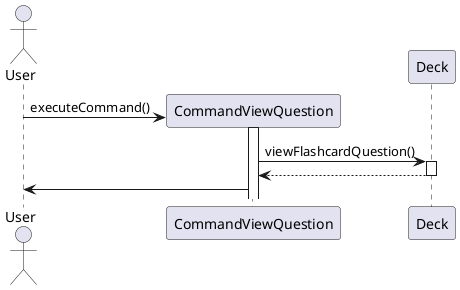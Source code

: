 @startuml
actor User
User -> CommandViewQuestion **: executeCommand()
CommandViewQuestion++
CommandViewQuestion -> Deck++: viewFlashcardQuestion()
return

CommandViewQuestion -> User


@enduml